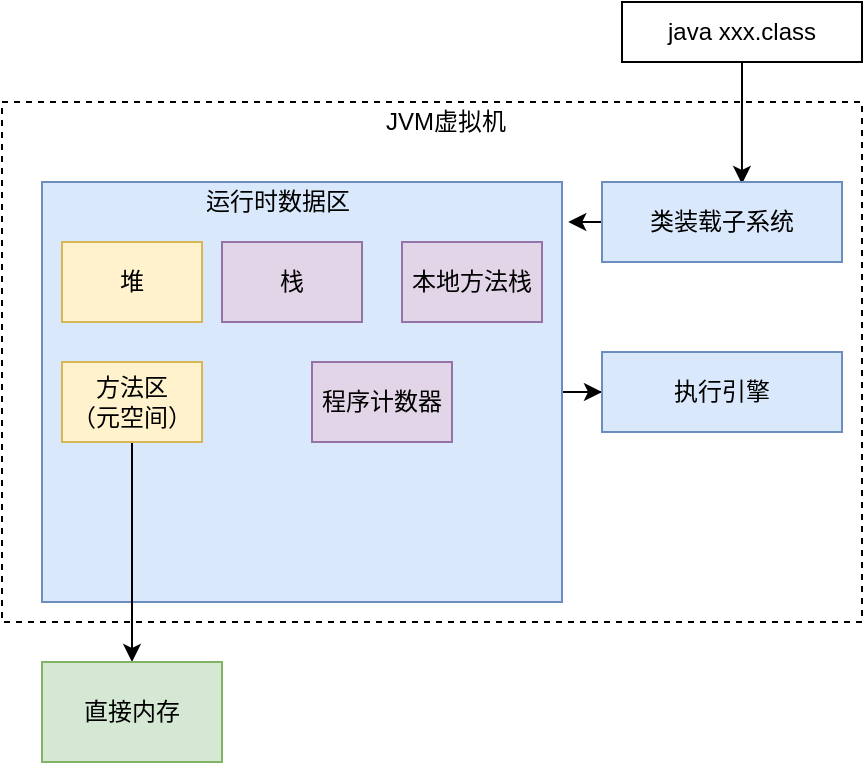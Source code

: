 <mxfile version="11.2.2" type="device" pages="1"><diagram id="nmH2ayB-PfTZwnx6H0MG" name="Page-1"><mxGraphModel dx="766" dy="473" grid="1" gridSize="10" guides="1" tooltips="1" connect="1" arrows="1" fold="1" page="1" pageScale="1" pageWidth="827" pageHeight="1169" math="0" shadow="0"><root><mxCell id="0"/><mxCell id="1" parent="0"/><mxCell id="L68vIzy4nK8syRVaD4zj-1" value="" style="rounded=0;whiteSpace=wrap;html=1;dashed=1;" vertex="1" parent="1"><mxGeometry x="160" y="90" width="430" height="260" as="geometry"/></mxCell><mxCell id="L68vIzy4nK8syRVaD4zj-2" value="JVM虚拟机" style="text;html=1;resizable=0;points=[];autosize=1;align=left;verticalAlign=top;spacingTop=-4;" vertex="1" parent="1"><mxGeometry x="350" y="90" width="80" height="20" as="geometry"/></mxCell><mxCell id="L68vIzy4nK8syRVaD4zj-16" style="edgeStyle=orthogonalEdgeStyle;rounded=0;orthogonalLoop=1;jettySize=auto;html=1;exitX=0.5;exitY=1;exitDx=0;exitDy=0;entryX=0.583;entryY=0.025;entryDx=0;entryDy=0;entryPerimeter=0;" edge="1" parent="1" source="L68vIzy4nK8syRVaD4zj-3" target="L68vIzy4nK8syRVaD4zj-14"><mxGeometry relative="1" as="geometry"/></mxCell><mxCell id="L68vIzy4nK8syRVaD4zj-3" value="java xxx.class" style="rounded=0;whiteSpace=wrap;html=1;" vertex="1" parent="1"><mxGeometry x="470" y="40" width="120" height="30" as="geometry"/></mxCell><mxCell id="L68vIzy4nK8syRVaD4zj-20" style="edgeStyle=orthogonalEdgeStyle;rounded=0;orthogonalLoop=1;jettySize=auto;html=1;exitX=1;exitY=0.5;exitDx=0;exitDy=0;" edge="1" parent="1" source="L68vIzy4nK8syRVaD4zj-4" target="L68vIzy4nK8syRVaD4zj-15"><mxGeometry relative="1" as="geometry"/></mxCell><mxCell id="L68vIzy4nK8syRVaD4zj-4" value="" style="rounded=0;whiteSpace=wrap;html=1;fillColor=#dae8fc;strokeColor=#6c8ebf;" vertex="1" parent="1"><mxGeometry x="180" y="130" width="260" height="210" as="geometry"/></mxCell><mxCell id="L68vIzy4nK8syRVaD4zj-5" value="运行时数据区" style="text;html=1;resizable=0;points=[];autosize=1;align=left;verticalAlign=top;spacingTop=-4;" vertex="1" parent="1"><mxGeometry x="260" y="130" width="90" height="20" as="geometry"/></mxCell><mxCell id="L68vIzy4nK8syRVaD4zj-6" value="堆" style="rounded=0;whiteSpace=wrap;html=1;fillColor=#fff2cc;strokeColor=#d6b656;" vertex="1" parent="1"><mxGeometry x="190" y="160" width="70" height="40" as="geometry"/></mxCell><mxCell id="L68vIzy4nK8syRVaD4zj-7" value="栈" style="rounded=0;whiteSpace=wrap;html=1;fillColor=#e1d5e7;strokeColor=#9673a6;" vertex="1" parent="1"><mxGeometry x="270" y="160" width="70" height="40" as="geometry"/></mxCell><mxCell id="L68vIzy4nK8syRVaD4zj-8" value="本地方法栈" style="rounded=0;whiteSpace=wrap;html=1;fillColor=#e1d5e7;strokeColor=#9673a6;" vertex="1" parent="1"><mxGeometry x="360" y="160" width="70" height="40" as="geometry"/></mxCell><mxCell id="L68vIzy4nK8syRVaD4zj-13" style="edgeStyle=orthogonalEdgeStyle;rounded=0;orthogonalLoop=1;jettySize=auto;html=1;exitX=0.5;exitY=1;exitDx=0;exitDy=0;entryX=0.5;entryY=0;entryDx=0;entryDy=0;" edge="1" parent="1" source="L68vIzy4nK8syRVaD4zj-9" target="L68vIzy4nK8syRVaD4zj-12"><mxGeometry relative="1" as="geometry"/></mxCell><mxCell id="L68vIzy4nK8syRVaD4zj-9" value="方法区&lt;br&gt;（元空间）" style="rounded=0;whiteSpace=wrap;html=1;fillColor=#fff2cc;strokeColor=#d6b656;" vertex="1" parent="1"><mxGeometry x="190" y="220" width="70" height="40" as="geometry"/></mxCell><mxCell id="L68vIzy4nK8syRVaD4zj-10" value="程序计数器" style="rounded=0;whiteSpace=wrap;html=1;fillColor=#e1d5e7;strokeColor=#9673a6;" vertex="1" parent="1"><mxGeometry x="315" y="220" width="70" height="40" as="geometry"/></mxCell><mxCell id="L68vIzy4nK8syRVaD4zj-12" value="直接内存" style="rounded=0;whiteSpace=wrap;html=1;fillColor=#d5e8d4;strokeColor=#82b366;" vertex="1" parent="1"><mxGeometry x="180" y="370" width="90" height="50" as="geometry"/></mxCell><mxCell id="L68vIzy4nK8syRVaD4zj-17" style="edgeStyle=orthogonalEdgeStyle;rounded=0;orthogonalLoop=1;jettySize=auto;html=1;exitX=0;exitY=0.5;exitDx=0;exitDy=0;entryX=1.012;entryY=0.095;entryDx=0;entryDy=0;entryPerimeter=0;" edge="1" parent="1" source="L68vIzy4nK8syRVaD4zj-14" target="L68vIzy4nK8syRVaD4zj-4"><mxGeometry relative="1" as="geometry"/></mxCell><mxCell id="L68vIzy4nK8syRVaD4zj-14" value="类装载子系统" style="rounded=0;whiteSpace=wrap;html=1;fillColor=#dae8fc;strokeColor=#6c8ebf;" vertex="1" parent="1"><mxGeometry x="460" y="130" width="120" height="40" as="geometry"/></mxCell><mxCell id="L68vIzy4nK8syRVaD4zj-15" value="执行引擎" style="rounded=0;whiteSpace=wrap;html=1;fillColor=#dae8fc;strokeColor=#6c8ebf;" vertex="1" parent="1"><mxGeometry x="460" y="215" width="120" height="40" as="geometry"/></mxCell></root></mxGraphModel></diagram></mxfile>